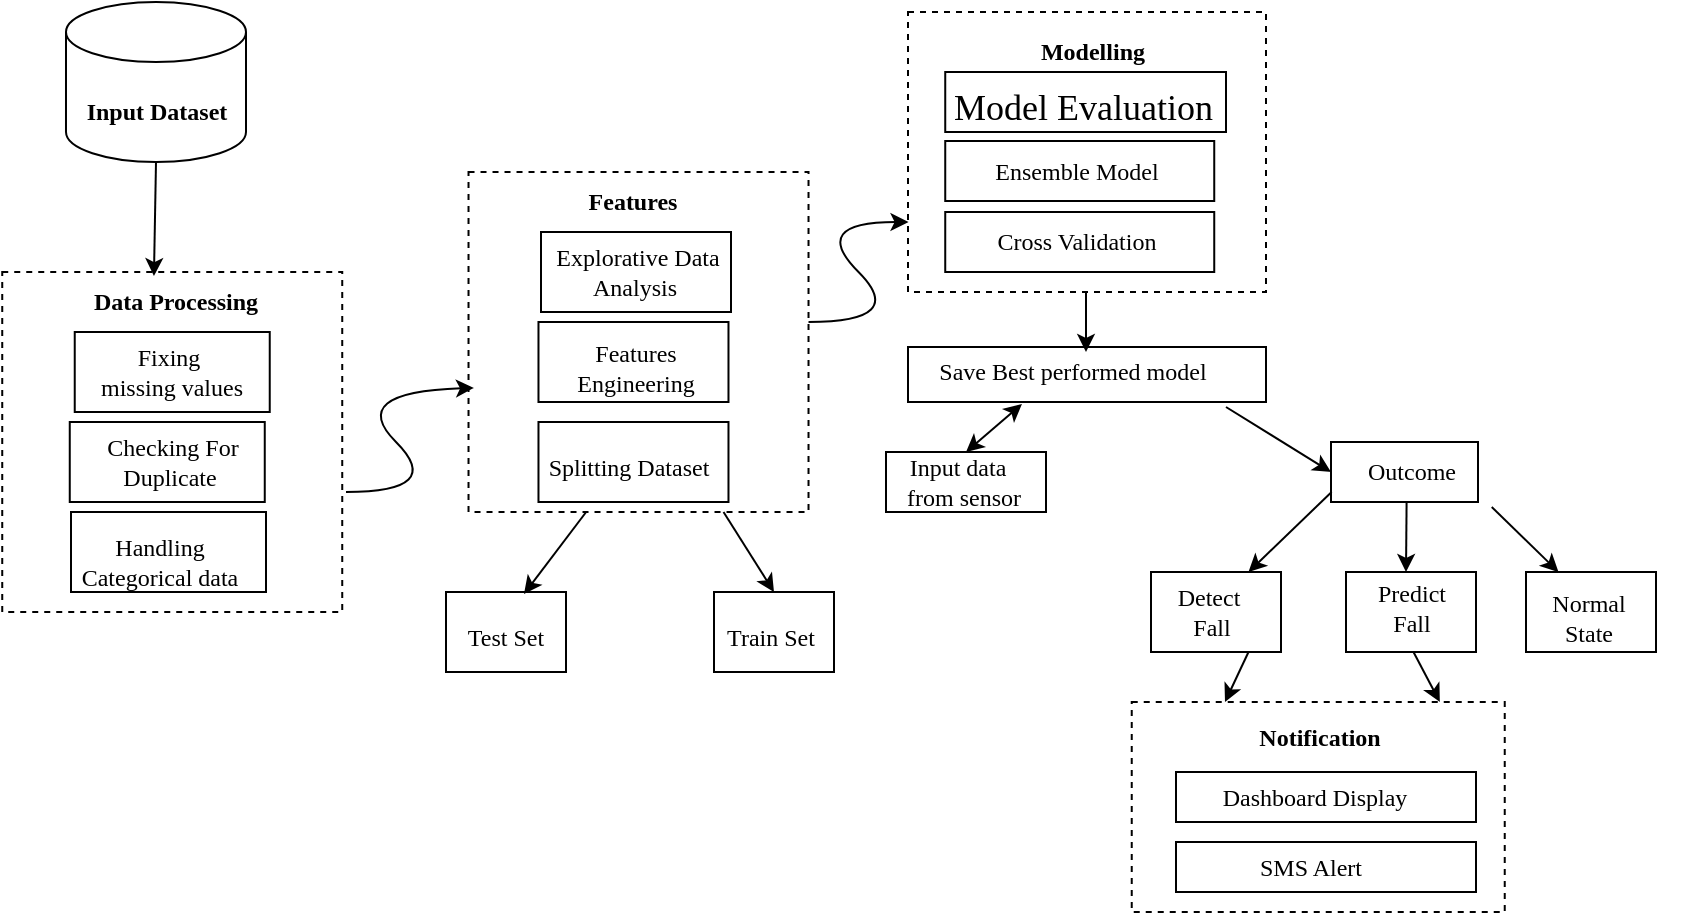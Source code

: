 <mxfile version="26.2.7">
  <diagram name="Page-1" id="b5b7bab2-c9e2-2cf4-8b2a-24fd1a2a6d21">
    <mxGraphModel dx="872" dy="479" grid="1" gridSize="10" guides="1" tooltips="1" connect="1" arrows="1" fold="1" page="1" pageScale="1" pageWidth="827" pageHeight="1169" background="none" math="0" shadow="0">
      <root>
        <mxCell id="0" />
        <mxCell id="1" parent="0" />
        <mxCell id="6kUAtGSwKYrOzXWDaver-33" value="" style="rounded=0;whiteSpace=wrap;html=1;dashed=1;" parent="1" vertex="1">
          <mxGeometry x="511" y="200" width="179" height="140" as="geometry" />
        </mxCell>
        <mxCell id="6kUAtGSwKYrOzXWDaver-17" value="" style="rounded=0;whiteSpace=wrap;html=1;" parent="1" vertex="1">
          <mxGeometry x="328.76" y="380" width="95" height="40" as="geometry" />
        </mxCell>
        <mxCell id="6kUAtGSwKYrOzXWDaver-8" value="" style="whiteSpace=wrap;html=1;aspect=fixed;dashed=1;" parent="1" vertex="1">
          <mxGeometry x="291.26" y="280" width="170" height="170" as="geometry" />
        </mxCell>
        <mxCell id="kQwfvUEjWwnIHG5cwfoE-1" value="" style="shape=cylinder3;whiteSpace=wrap;html=1;boundedLbl=1;backgroundOutline=1;size=15;" parent="1" vertex="1">
          <mxGeometry x="90" y="195" width="90" height="80" as="geometry" />
        </mxCell>
        <mxCell id="kQwfvUEjWwnIHG5cwfoE-8" value="" style="whiteSpace=wrap;html=1;aspect=fixed;dashed=1;" parent="1" vertex="1">
          <mxGeometry x="58.12" y="330" width="170" height="170" as="geometry" />
        </mxCell>
        <mxCell id="kQwfvUEjWwnIHG5cwfoE-11" value="&lt;font face=&quot;Times New Roman&quot;&gt;&lt;b&gt;Input Dataset&amp;nbsp;&lt;/b&gt;&lt;/font&gt;" style="text;html=1;align=center;verticalAlign=middle;whiteSpace=wrap;rounded=0;" parent="1" vertex="1">
          <mxGeometry x="81.87" y="235" width="110" height="30" as="geometry" />
        </mxCell>
        <mxCell id="kQwfvUEjWwnIHG5cwfoE-13" value="" style="rounded=0;whiteSpace=wrap;html=1;" parent="1" vertex="1">
          <mxGeometry x="94.37" y="360" width="97.5" height="40" as="geometry" />
        </mxCell>
        <mxCell id="ikrz5N7pqe939FrR8JHd-14" value="" style="rounded=0;whiteSpace=wrap;html=1;" parent="1" vertex="1">
          <mxGeometry x="511" y="367.5" width="179" height="27.5" as="geometry" />
        </mxCell>
        <mxCell id="ikrz5N7pqe939FrR8JHd-15" value="" style="rounded=0;whiteSpace=wrap;html=1;" parent="1" vertex="1">
          <mxGeometry x="327.5" y="310" width="95" height="40" as="geometry" />
        </mxCell>
        <mxCell id="ikrz5N7pqe939FrR8JHd-22" value="" style="rounded=0;whiteSpace=wrap;html=1;" parent="1" vertex="1">
          <mxGeometry x="529.62" y="230" width="140.38" height="30" as="geometry" />
        </mxCell>
        <mxCell id="ikrz5N7pqe939FrR8JHd-24" value="" style="rounded=0;whiteSpace=wrap;html=1;" parent="1" vertex="1">
          <mxGeometry x="500" y="420" width="80" height="30" as="geometry" />
        </mxCell>
        <mxCell id="ikrz5N7pqe939FrR8JHd-26" value="" style="rounded=0;whiteSpace=wrap;html=1;dashed=1;" parent="1" vertex="1">
          <mxGeometry x="622.87" y="545" width="186.5" height="105" as="geometry" />
        </mxCell>
        <mxCell id="ikrz5N7pqe939FrR8JHd-27" value="" style="rounded=0;whiteSpace=wrap;html=1;" parent="1" vertex="1">
          <mxGeometry x="645" y="580" width="150" height="25" as="geometry" />
        </mxCell>
        <mxCell id="ikrz5N7pqe939FrR8JHd-29" value="&lt;font face=&quot;Times New Roman&quot;&gt;&lt;b&gt;Data Processing&amp;nbsp;&amp;nbsp;&lt;/b&gt;&lt;/font&gt;" style="text;html=1;align=center;verticalAlign=middle;whiteSpace=wrap;rounded=0;" parent="1" vertex="1">
          <mxGeometry x="92.5" y="330" width="110" height="30" as="geometry" />
        </mxCell>
        <mxCell id="ikrz5N7pqe939FrR8JHd-31" value="&lt;font face=&quot;Times New Roman&quot;&gt;&lt;b&gt;Modelling&amp;nbsp;&lt;/b&gt;&lt;/font&gt;" style="text;html=1;align=center;verticalAlign=middle;whiteSpace=wrap;rounded=0;" parent="1" vertex="1">
          <mxGeometry x="550" y="210" width="110" height="20" as="geometry" />
        </mxCell>
        <mxCell id="ikrz5N7pqe939FrR8JHd-35" value="&lt;font face=&quot;Times New Roman&quot;&gt;Fixing&amp;nbsp;&lt;/font&gt;&lt;div&gt;&lt;font face=&quot;Times New Roman&quot;&gt;missing values&lt;/font&gt;&lt;/div&gt;" style="text;html=1;align=center;verticalAlign=middle;whiteSpace=wrap;rounded=0;" parent="1" vertex="1">
          <mxGeometry x="96.26" y="362.5" width="93.74" height="35" as="geometry" />
        </mxCell>
        <mxCell id="ikrz5N7pqe939FrR8JHd-30" value="&lt;font face=&quot;Times New Roman&quot;&gt;&lt;b&gt;Features&amp;nbsp;&lt;/b&gt;&lt;/font&gt;" style="text;html=1;align=center;verticalAlign=middle;whiteSpace=wrap;rounded=0;" parent="1" vertex="1">
          <mxGeometry x="320" y="280" width="110" height="30" as="geometry" />
        </mxCell>
        <mxCell id="6kUAtGSwKYrOzXWDaver-4" value="" style="rounded=0;whiteSpace=wrap;html=1;" parent="1" vertex="1">
          <mxGeometry x="91.88" y="405" width="97.5" height="40" as="geometry" />
        </mxCell>
        <mxCell id="6kUAtGSwKYrOzXWDaver-7" value="" style="rounded=0;whiteSpace=wrap;html=1;" parent="1" vertex="1">
          <mxGeometry x="92.5" y="450" width="97.5" height="40" as="geometry" />
        </mxCell>
        <mxCell id="6kUAtGSwKYrOzXWDaver-1" value="&lt;font face=&quot;Times New Roman&quot;&gt;Handling Categorical data&lt;/font&gt;" style="text;html=1;align=center;verticalAlign=middle;whiteSpace=wrap;rounded=0;" parent="1" vertex="1">
          <mxGeometry x="94.37" y="460" width="85.63" height="30" as="geometry" />
        </mxCell>
        <mxCell id="6kUAtGSwKYrOzXWDaver-3" value="&lt;font face=&quot;Times New Roman&quot;&gt;Checking For Duplicate&amp;nbsp;&lt;/font&gt;" style="text;html=1;align=center;verticalAlign=middle;whiteSpace=wrap;rounded=0;" parent="1" vertex="1">
          <mxGeometry x="98.75" y="410" width="88.75" height="30" as="geometry" />
        </mxCell>
        <mxCell id="6kUAtGSwKYrOzXWDaver-14" value="&lt;font face=&quot;Times New Roman&quot;&gt;Explorative Data Analysis&amp;nbsp;&lt;/font&gt;" style="text;html=1;align=center;verticalAlign=middle;whiteSpace=wrap;rounded=0;" parent="1" vertex="1">
          <mxGeometry x="328.76" y="312.5" width="93.74" height="35" as="geometry" />
        </mxCell>
        <mxCell id="6kUAtGSwKYrOzXWDaver-15" value="&lt;font face=&quot;Times New Roman&quot;&gt;Fixing&amp;nbsp;&lt;/font&gt;&lt;div&gt;&lt;font face=&quot;Times New Roman&quot;&gt;missing values&lt;/font&gt;&lt;/div&gt;" style="text;html=1;align=center;verticalAlign=middle;whiteSpace=wrap;rounded=0;" parent="1" vertex="1">
          <mxGeometry x="327.5" y="360" width="93.74" height="35" as="geometry" />
        </mxCell>
        <mxCell id="6kUAtGSwKYrOzXWDaver-16" value="" style="rounded=0;whiteSpace=wrap;html=1;" parent="1" vertex="1">
          <mxGeometry x="326.24" y="405" width="95" height="40" as="geometry" />
        </mxCell>
        <mxCell id="6kUAtGSwKYrOzXWDaver-23" value="" style="rounded=0;whiteSpace=wrap;html=1;" parent="1" vertex="1">
          <mxGeometry x="326.24" y="355" width="95" height="40" as="geometry" />
        </mxCell>
        <mxCell id="6kUAtGSwKYrOzXWDaver-24" value="" style="curved=1;endArrow=classic;html=1;rounded=0;entryX=0.016;entryY=0.635;entryDx=0;entryDy=0;entryPerimeter=0;" parent="1" target="6kUAtGSwKYrOzXWDaver-8" edge="1">
          <mxGeometry width="50" height="50" relative="1" as="geometry">
            <mxPoint x="230" y="440" as="sourcePoint" />
            <mxPoint x="280" y="390" as="targetPoint" />
            <Array as="points">
              <mxPoint x="280" y="440" />
              <mxPoint x="230" y="390" />
            </Array>
          </mxGeometry>
        </mxCell>
        <mxCell id="6kUAtGSwKYrOzXWDaver-26" value="" style="endArrow=classic;html=1;rounded=0;exitX=0.5;exitY=1;exitDx=0;exitDy=0;exitPerimeter=0;entryX=0.377;entryY=0.067;entryDx=0;entryDy=0;entryPerimeter=0;" parent="1" source="kQwfvUEjWwnIHG5cwfoE-1" target="ikrz5N7pqe939FrR8JHd-29" edge="1">
          <mxGeometry width="50" height="50" relative="1" as="geometry">
            <mxPoint x="136.68" y="280" as="sourcePoint" />
            <mxPoint x="136.68" y="320" as="targetPoint" />
          </mxGeometry>
        </mxCell>
        <mxCell id="6kUAtGSwKYrOzXWDaver-30" value="" style="rounded=0;whiteSpace=wrap;html=1;" parent="1" vertex="1">
          <mxGeometry x="280" y="490" width="60" height="40" as="geometry" />
        </mxCell>
        <mxCell id="6kUAtGSwKYrOzXWDaver-35" value="" style="rounded=0;whiteSpace=wrap;html=1;" parent="1" vertex="1">
          <mxGeometry x="529.62" y="264.5" width="134.5" height="30" as="geometry" />
        </mxCell>
        <mxCell id="6kUAtGSwKYrOzXWDaver-36" value="" style="rounded=0;whiteSpace=wrap;html=1;" parent="1" vertex="1">
          <mxGeometry x="529.62" y="300" width="134.5" height="30" as="geometry" />
        </mxCell>
        <mxCell id="6kUAtGSwKYrOzXWDaver-37" value="" style="rounded=0;whiteSpace=wrap;html=1;" parent="1" vertex="1">
          <mxGeometry x="722.5" y="415" width="73.5" height="30" as="geometry" />
        </mxCell>
        <mxCell id="6kUAtGSwKYrOzXWDaver-39" value="" style="rounded=0;whiteSpace=wrap;html=1;" parent="1" vertex="1">
          <mxGeometry x="414" y="490" width="60" height="40" as="geometry" />
        </mxCell>
        <mxCell id="6kUAtGSwKYrOzXWDaver-40" value="" style="rounded=0;whiteSpace=wrap;html=1;" parent="1" vertex="1">
          <mxGeometry x="820" y="480" width="65" height="40" as="geometry" />
        </mxCell>
        <mxCell id="6kUAtGSwKYrOzXWDaver-43" value="" style="curved=1;endArrow=classic;html=1;rounded=0;" parent="1" edge="1">
          <mxGeometry width="50" height="50" relative="1" as="geometry">
            <mxPoint x="461.26" y="355" as="sourcePoint" />
            <mxPoint x="511.26" y="305" as="targetPoint" />
            <Array as="points">
              <mxPoint x="511.26" y="355" />
              <mxPoint x="461.26" y="305" />
            </Array>
          </mxGeometry>
        </mxCell>
        <mxCell id="6kUAtGSwKYrOzXWDaver-46" value="" style="rounded=0;whiteSpace=wrap;html=1;" parent="1" vertex="1">
          <mxGeometry x="645" y="615" width="150" height="25" as="geometry" />
        </mxCell>
        <mxCell id="6kUAtGSwKYrOzXWDaver-47" value="" style="rounded=0;whiteSpace=wrap;html=1;" parent="1" vertex="1">
          <mxGeometry x="730" y="480" width="65" height="40" as="geometry" />
        </mxCell>
        <mxCell id="6kUAtGSwKYrOzXWDaver-48" value="" style="rounded=0;whiteSpace=wrap;html=1;" parent="1" vertex="1">
          <mxGeometry x="632.5" y="480" width="65" height="40" as="geometry" />
        </mxCell>
        <mxCell id="6kUAtGSwKYrOzXWDaver-49" value="&lt;font face=&quot;Times New Roman&quot;&gt;Features Engineering&lt;/font&gt;" style="text;html=1;align=center;verticalAlign=middle;whiteSpace=wrap;rounded=0;" parent="1" vertex="1">
          <mxGeometry x="327.5" y="360" width="93.74" height="35" as="geometry" />
        </mxCell>
        <mxCell id="6kUAtGSwKYrOzXWDaver-50" value="&lt;font face=&quot;Times New Roman&quot;&gt;Splitting Dataset&amp;nbsp;&lt;/font&gt;" style="text;html=1;align=center;verticalAlign=middle;whiteSpace=wrap;rounded=0;" parent="1" vertex="1">
          <mxGeometry x="326.24" y="410" width="93.74" height="35" as="geometry" />
        </mxCell>
        <mxCell id="6kUAtGSwKYrOzXWDaver-51" value="&lt;font face=&quot;Times New Roman&quot;&gt;Test Set&lt;/font&gt;" style="text;html=1;align=center;verticalAlign=middle;whiteSpace=wrap;rounded=0;" parent="1" vertex="1">
          <mxGeometry x="263.13" y="495" width="93.74" height="35" as="geometry" />
        </mxCell>
        <mxCell id="6kUAtGSwKYrOzXWDaver-52" value="&lt;font face=&quot;Times New Roman&quot;&gt;Train Set&amp;nbsp;&lt;/font&gt;" style="text;html=1;align=center;verticalAlign=middle;whiteSpace=wrap;rounded=0;" parent="1" vertex="1">
          <mxGeometry x="397.13" y="495" width="93.74" height="35" as="geometry" />
        </mxCell>
        <mxCell id="6kUAtGSwKYrOzXWDaver-53" value="&lt;div&gt;&lt;font style=&quot;font-size: 18px;&quot; face=&quot;Times New Roman&quot;&gt;Model Evaluation&amp;nbsp;&lt;/font&gt;&lt;/div&gt;" style="text;html=1;align=center;verticalAlign=middle;whiteSpace=wrap;rounded=0;" parent="1" vertex="1">
          <mxGeometry x="531.87" y="230" width="138.13" height="35" as="geometry" />
        </mxCell>
        <mxCell id="6kUAtGSwKYrOzXWDaver-54" value="&lt;font face=&quot;Times New Roman&quot;&gt;Ensemble Model&amp;nbsp;&lt;/font&gt;" style="text;html=1;align=center;verticalAlign=middle;whiteSpace=wrap;rounded=0;" parent="1" vertex="1">
          <mxGeometry x="550" y="262.5" width="93.74" height="35" as="geometry" />
        </mxCell>
        <mxCell id="6kUAtGSwKYrOzXWDaver-55" value="&lt;div&gt;&lt;font face=&quot;Times New Roman&quot;&gt;Cross Validation&amp;nbsp;&lt;/font&gt;&lt;/div&gt;" style="text;html=1;align=center;verticalAlign=middle;whiteSpace=wrap;rounded=0;" parent="1" vertex="1">
          <mxGeometry x="550" y="297.5" width="93.74" height="35" as="geometry" />
        </mxCell>
        <mxCell id="6kUAtGSwKYrOzXWDaver-56" value="&lt;font face=&quot;Times New Roman&quot;&gt;Save Best performed model&amp;nbsp;&lt;/font&gt;" style="text;html=1;align=center;verticalAlign=middle;whiteSpace=wrap;rounded=0;" parent="1" vertex="1">
          <mxGeometry x="520" y="362.5" width="150" height="35" as="geometry" />
        </mxCell>
        <mxCell id="6kUAtGSwKYrOzXWDaver-57" value="&lt;font face=&quot;Times New Roman&quot;&gt;Input data&amp;nbsp; &amp;nbsp; from sensor&amp;nbsp;&lt;/font&gt;" style="text;html=1;align=center;verticalAlign=middle;whiteSpace=wrap;rounded=0;" parent="1" vertex="1">
          <mxGeometry x="506.57" y="417.5" width="66.87" height="35" as="geometry" />
        </mxCell>
        <mxCell id="6kUAtGSwKYrOzXWDaver-58" value="&lt;font face=&quot;Times New Roman&quot;&gt;Outcome&lt;/font&gt;" style="text;html=1;align=center;verticalAlign=middle;whiteSpace=wrap;rounded=0;" parent="1" vertex="1">
          <mxGeometry x="722.5" y="412.5" width="80.37" height="35" as="geometry" />
        </mxCell>
        <mxCell id="6kUAtGSwKYrOzXWDaver-59" value="&lt;font face=&quot;Times New Roman&quot;&gt;Normal&amp;nbsp;&lt;/font&gt;&lt;div&gt;&lt;font face=&quot;Times New Roman&quot;&gt;State&amp;nbsp;&lt;/font&gt;&lt;/div&gt;" style="text;html=1;align=center;verticalAlign=middle;whiteSpace=wrap;rounded=0;" parent="1" vertex="1">
          <mxGeometry x="805.63" y="485" width="93.74" height="35" as="geometry" />
        </mxCell>
        <mxCell id="6kUAtGSwKYrOzXWDaver-60" value="&lt;font face=&quot;Times New Roman&quot;&gt;Predict&lt;/font&gt;&lt;div&gt;&lt;font face=&quot;Times New Roman&quot;&gt;Fall&lt;/font&gt;&lt;/div&gt;" style="text;html=1;align=center;verticalAlign=middle;whiteSpace=wrap;rounded=0;" parent="1" vertex="1">
          <mxGeometry x="715.63" y="480" width="93.74" height="35" as="geometry" />
        </mxCell>
        <mxCell id="6kUAtGSwKYrOzXWDaver-61" value="&lt;font face=&quot;Times New Roman&quot;&gt;&lt;b&gt;Notification&lt;/b&gt;&lt;/font&gt;" style="text;html=1;align=center;verticalAlign=middle;whiteSpace=wrap;rounded=0;" parent="1" vertex="1">
          <mxGeometry x="670" y="545" width="93.74" height="35" as="geometry" />
        </mxCell>
        <mxCell id="6kUAtGSwKYrOzXWDaver-62" value="&lt;font face=&quot;Times New Roman&quot;&gt;Detect&amp;nbsp;&lt;/font&gt;&lt;div&gt;&lt;font face=&quot;Times New Roman&quot;&gt;Fall&lt;/font&gt;&lt;/div&gt;" style="text;html=1;align=center;verticalAlign=middle;whiteSpace=wrap;rounded=0;" parent="1" vertex="1">
          <mxGeometry x="634.45" y="482.5" width="58.11" height="35" as="geometry" />
        </mxCell>
        <mxCell id="6kUAtGSwKYrOzXWDaver-63" value="&lt;font face=&quot;Times New Roman&quot;&gt;Dashboard Display&amp;nbsp;&lt;/font&gt;" style="text;html=1;align=center;verticalAlign=middle;whiteSpace=wrap;rounded=0;" parent="1" vertex="1">
          <mxGeometry x="658.3" y="575" width="115.63" height="35" as="geometry" />
        </mxCell>
        <mxCell id="6kUAtGSwKYrOzXWDaver-64" value="&lt;font face=&quot;Times New Roman&quot;&gt;SMS Alert&amp;nbsp;&lt;/font&gt;" style="text;html=1;align=center;verticalAlign=middle;whiteSpace=wrap;rounded=0;" parent="1" vertex="1">
          <mxGeometry x="666.56" y="610" width="93.74" height="35" as="geometry" />
        </mxCell>
        <mxCell id="6kUAtGSwKYrOzXWDaver-67" value="" style="endArrow=classic;startArrow=classic;html=1;rounded=0;entryX=0.32;entryY=0.957;entryDx=0;entryDy=0;entryPerimeter=0;" parent="1" target="6kUAtGSwKYrOzXWDaver-56" edge="1">
          <mxGeometry width="50" height="50" relative="1" as="geometry">
            <mxPoint x="540" y="420" as="sourcePoint" />
            <mxPoint x="550" y="400" as="targetPoint" />
          </mxGeometry>
        </mxCell>
        <mxCell id="6kUAtGSwKYrOzXWDaver-68" value="" style="endArrow=classic;html=1;rounded=0;entryX=0;entryY=0.5;entryDx=0;entryDy=0;exitX=1;exitY=1;exitDx=0;exitDy=0;" parent="1" source="6kUAtGSwKYrOzXWDaver-56" target="6kUAtGSwKYrOzXWDaver-58" edge="1">
          <mxGeometry width="50" height="50" relative="1" as="geometry">
            <mxPoint x="670" y="430" as="sourcePoint" />
            <mxPoint x="720" y="380" as="targetPoint" />
          </mxGeometry>
        </mxCell>
        <mxCell id="6kUAtGSwKYrOzXWDaver-69" value="" style="endArrow=classic;html=1;rounded=0;exitX=1;exitY=1;exitDx=0;exitDy=0;" parent="1" edge="1">
          <mxGeometry width="50" height="50" relative="1" as="geometry">
            <mxPoint x="600" y="340" as="sourcePoint" />
            <mxPoint x="600" y="370" as="targetPoint" />
          </mxGeometry>
        </mxCell>
        <mxCell id="6kUAtGSwKYrOzXWDaver-71" value="" style="endArrow=classic;html=1;rounded=0;entryX=0.5;entryY=0;entryDx=0;entryDy=0;exitX=0.75;exitY=1;exitDx=0;exitDy=0;" parent="1" source="6kUAtGSwKYrOzXWDaver-8" target="6kUAtGSwKYrOzXWDaver-39" edge="1">
          <mxGeometry width="50" height="50" relative="1" as="geometry">
            <mxPoint x="430" y="450" as="sourcePoint" />
            <mxPoint x="470" y="460" as="targetPoint" />
          </mxGeometry>
        </mxCell>
        <mxCell id="6kUAtGSwKYrOzXWDaver-72" value="" style="endArrow=classic;html=1;rounded=0;entryX=0.65;entryY=0.025;entryDx=0;entryDy=0;entryPerimeter=0;exitX=0.346;exitY=1;exitDx=0;exitDy=0;exitPerimeter=0;" parent="1" source="6kUAtGSwKYrOzXWDaver-8" target="6kUAtGSwKYrOzXWDaver-30" edge="1">
          <mxGeometry width="50" height="50" relative="1" as="geometry">
            <mxPoint x="340" y="460" as="sourcePoint" />
            <mxPoint x="330" y="480" as="targetPoint" />
          </mxGeometry>
        </mxCell>
        <mxCell id="6kUAtGSwKYrOzXWDaver-73" value="" style="endArrow=classic;html=1;rounded=0;exitX=1;exitY=1;exitDx=0;exitDy=0;entryX=0.25;entryY=0;entryDx=0;entryDy=0;" parent="1" source="6kUAtGSwKYrOzXWDaver-58" target="6kUAtGSwKYrOzXWDaver-40" edge="1">
          <mxGeometry width="50" height="50" relative="1" as="geometry">
            <mxPoint x="795" y="502.5" as="sourcePoint" />
            <mxPoint x="845" y="452.5" as="targetPoint" />
          </mxGeometry>
        </mxCell>
        <mxCell id="6kUAtGSwKYrOzXWDaver-74" value="" style="endArrow=classic;html=1;rounded=0;exitX=1;exitY=1;exitDx=0;exitDy=0;" parent="1" edge="1">
          <mxGeometry width="50" height="50" relative="1" as="geometry">
            <mxPoint x="760.3" y="445" as="sourcePoint" />
            <mxPoint x="760" y="480" as="targetPoint" />
          </mxGeometry>
        </mxCell>
        <mxCell id="6kUAtGSwKYrOzXWDaver-75" value="" style="endArrow=classic;html=1;rounded=0;exitX=1;exitY=1;exitDx=0;exitDy=0;entryX=0.75;entryY=0;entryDx=0;entryDy=0;" parent="1" target="6kUAtGSwKYrOzXWDaver-48" edge="1">
          <mxGeometry width="50" height="50" relative="1" as="geometry">
            <mxPoint x="722.8" y="440" as="sourcePoint" />
            <mxPoint x="722.5" y="475" as="targetPoint" />
          </mxGeometry>
        </mxCell>
        <mxCell id="6kUAtGSwKYrOzXWDaver-76" value="" style="endArrow=classic;html=1;rounded=0;entryX=0.25;entryY=0;entryDx=0;entryDy=0;exitX=0.75;exitY=1;exitDx=0;exitDy=0;" parent="1" source="6kUAtGSwKYrOzXWDaver-48" target="ikrz5N7pqe939FrR8JHd-26" edge="1">
          <mxGeometry width="50" height="50" relative="1" as="geometry">
            <mxPoint x="690" y="530" as="sourcePoint" />
            <mxPoint x="655.7" y="550" as="targetPoint" />
          </mxGeometry>
        </mxCell>
        <mxCell id="6kUAtGSwKYrOzXWDaver-77" value="" style="endArrow=classic;html=1;rounded=0;exitX=1;exitY=1;exitDx=0;exitDy=0;entryX=0.826;entryY=0;entryDx=0;entryDy=0;entryPerimeter=0;" parent="1" target="ikrz5N7pqe939FrR8JHd-26" edge="1">
          <mxGeometry width="50" height="50" relative="1" as="geometry">
            <mxPoint x="763.74" y="520" as="sourcePoint" />
            <mxPoint x="739.74" y="547" as="targetPoint" />
          </mxGeometry>
        </mxCell>
      </root>
    </mxGraphModel>
  </diagram>
</mxfile>
